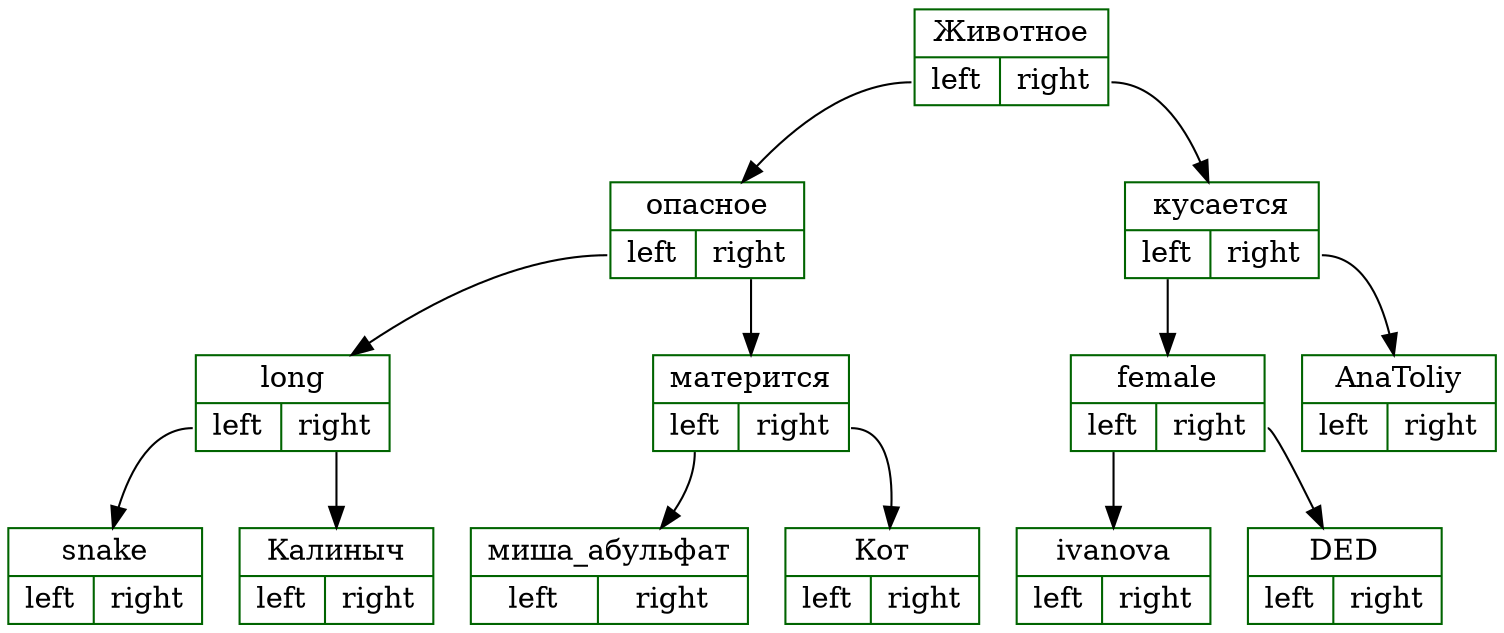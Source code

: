 digraph D{
	rankdir = TB

	node_13 [color = "darkgreen", style = "filled", shape = "record", fillcolor = "white", label = "{Животное | {<fl13> left | <fr13> right}}"]
	node_13: <fl13> -> node_12 [color = "black", arrowhead = "normal"]
	node_12 [color = "darkgreen", style = "filled", shape = "record", fillcolor = "white", label = "{опасное | {<fl12> left | <fr12> right}}"]
	node_12: <fl12> -> node_11 [color = "black", arrowhead = "normal"]
	node_11 [color = "darkgreen", style = "filled", shape = "record", fillcolor = "white", label = "{long | {<fl11> left | <fr11> right}}"]
	node_11: <fl11> -> node_10 [color = "black", arrowhead = "normal"]
	node_10 [color = "darkgreen", style = "filled", shape = "record", fillcolor = "white", label = "{snake | {<fl10> left | <fr10> right}}"]
	node_11: <fr11> -> node_9 [color = "black", arrowhead = "normal"]
	node_9 [color = "darkgreen", style = "filled", shape = "record", fillcolor = "white", label = "{Калиныч | {<fl9> left | <fr9> right}}"]
	node_12: <fr12> -> node_8 [color = "black", arrowhead = "normal"]
	node_8 [color = "darkgreen", style = "filled", shape = "record", fillcolor = "white", label = "{матерится | {<fl8> left | <fr8> right}}"]
	node_8: <fl8> -> node_7 [color = "black", arrowhead = "normal"]
	node_7 [color = "darkgreen", style = "filled", shape = "record", fillcolor = "white", label = "{миша_абульфат | {<fl7> left | <fr7> right}}"]
	node_8: <fr8> -> node_6 [color = "black", arrowhead = "normal"]
	node_6 [color = "darkgreen", style = "filled", shape = "record", fillcolor = "white", label = "{Кот | {<fl6> left | <fr6> right}}"]
	node_13: <fr13> -> node_5 [color = "black", arrowhead = "normal"]
	node_5 [color = "darkgreen", style = "filled", shape = "record", fillcolor = "white", label = "{кусается | {<fl5> left | <fr5> right}}"]
	node_5: <fl5> -> node_4 [color = "black", arrowhead = "normal"]
	node_4 [color = "darkgreen", style = "filled", shape = "record", fillcolor = "white", label = "{female | {<fl4> left | <fr4> right}}"]
	node_4: <fl4> -> node_3 [color = "black", arrowhead = "normal"]
	node_3 [color = "darkgreen", style = "filled", shape = "record", fillcolor = "white", label = "{ivanova | {<fl3> left | <fr3> right}}"]
	node_4: <fr4> -> node_2 [color = "black", arrowhead = "normal"]
	node_2 [color = "darkgreen", style = "filled", shape = "record", fillcolor = "white", label = "{DED | {<fl2> left | <fr2> right}}"]
	node_5: <fr5> -> node_1 [color = "black", arrowhead = "normal"]
	node_1 [color = "darkgreen", style = "filled", shape = "record", fillcolor = "white", label = "{AnaToliy | {<fl1> left | <fr1> right}}"]
}